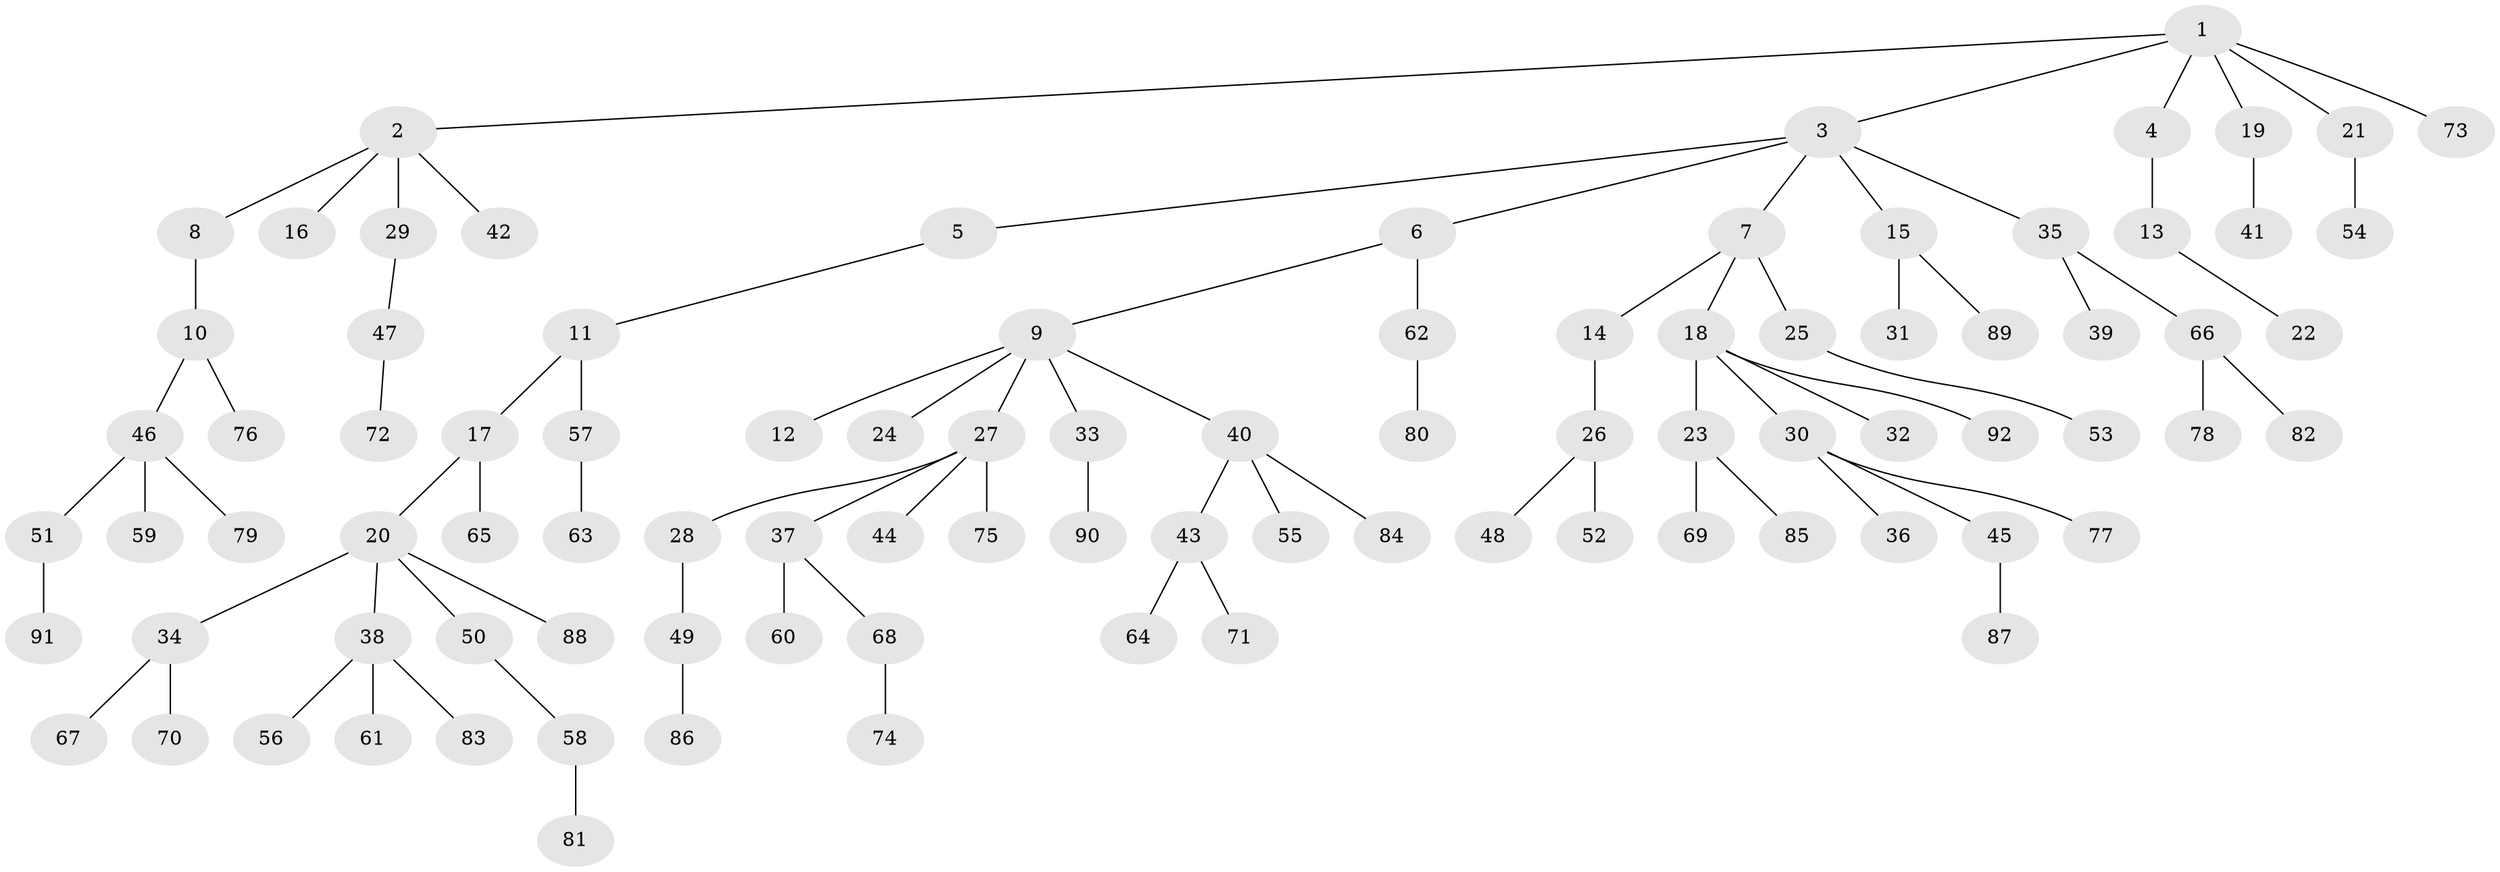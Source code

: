 // Generated by graph-tools (version 1.1) at 2025/50/03/09/25 03:50:20]
// undirected, 92 vertices, 91 edges
graph export_dot {
graph [start="1"]
  node [color=gray90,style=filled];
  1;
  2;
  3;
  4;
  5;
  6;
  7;
  8;
  9;
  10;
  11;
  12;
  13;
  14;
  15;
  16;
  17;
  18;
  19;
  20;
  21;
  22;
  23;
  24;
  25;
  26;
  27;
  28;
  29;
  30;
  31;
  32;
  33;
  34;
  35;
  36;
  37;
  38;
  39;
  40;
  41;
  42;
  43;
  44;
  45;
  46;
  47;
  48;
  49;
  50;
  51;
  52;
  53;
  54;
  55;
  56;
  57;
  58;
  59;
  60;
  61;
  62;
  63;
  64;
  65;
  66;
  67;
  68;
  69;
  70;
  71;
  72;
  73;
  74;
  75;
  76;
  77;
  78;
  79;
  80;
  81;
  82;
  83;
  84;
  85;
  86;
  87;
  88;
  89;
  90;
  91;
  92;
  1 -- 2;
  1 -- 3;
  1 -- 4;
  1 -- 19;
  1 -- 21;
  1 -- 73;
  2 -- 8;
  2 -- 16;
  2 -- 29;
  2 -- 42;
  3 -- 5;
  3 -- 6;
  3 -- 7;
  3 -- 15;
  3 -- 35;
  4 -- 13;
  5 -- 11;
  6 -- 9;
  6 -- 62;
  7 -- 14;
  7 -- 18;
  7 -- 25;
  8 -- 10;
  9 -- 12;
  9 -- 24;
  9 -- 27;
  9 -- 33;
  9 -- 40;
  10 -- 46;
  10 -- 76;
  11 -- 17;
  11 -- 57;
  13 -- 22;
  14 -- 26;
  15 -- 31;
  15 -- 89;
  17 -- 20;
  17 -- 65;
  18 -- 23;
  18 -- 30;
  18 -- 32;
  18 -- 92;
  19 -- 41;
  20 -- 34;
  20 -- 38;
  20 -- 50;
  20 -- 88;
  21 -- 54;
  23 -- 69;
  23 -- 85;
  25 -- 53;
  26 -- 48;
  26 -- 52;
  27 -- 28;
  27 -- 37;
  27 -- 44;
  27 -- 75;
  28 -- 49;
  29 -- 47;
  30 -- 36;
  30 -- 45;
  30 -- 77;
  33 -- 90;
  34 -- 67;
  34 -- 70;
  35 -- 39;
  35 -- 66;
  37 -- 60;
  37 -- 68;
  38 -- 56;
  38 -- 61;
  38 -- 83;
  40 -- 43;
  40 -- 55;
  40 -- 84;
  43 -- 64;
  43 -- 71;
  45 -- 87;
  46 -- 51;
  46 -- 59;
  46 -- 79;
  47 -- 72;
  49 -- 86;
  50 -- 58;
  51 -- 91;
  57 -- 63;
  58 -- 81;
  62 -- 80;
  66 -- 78;
  66 -- 82;
  68 -- 74;
}
